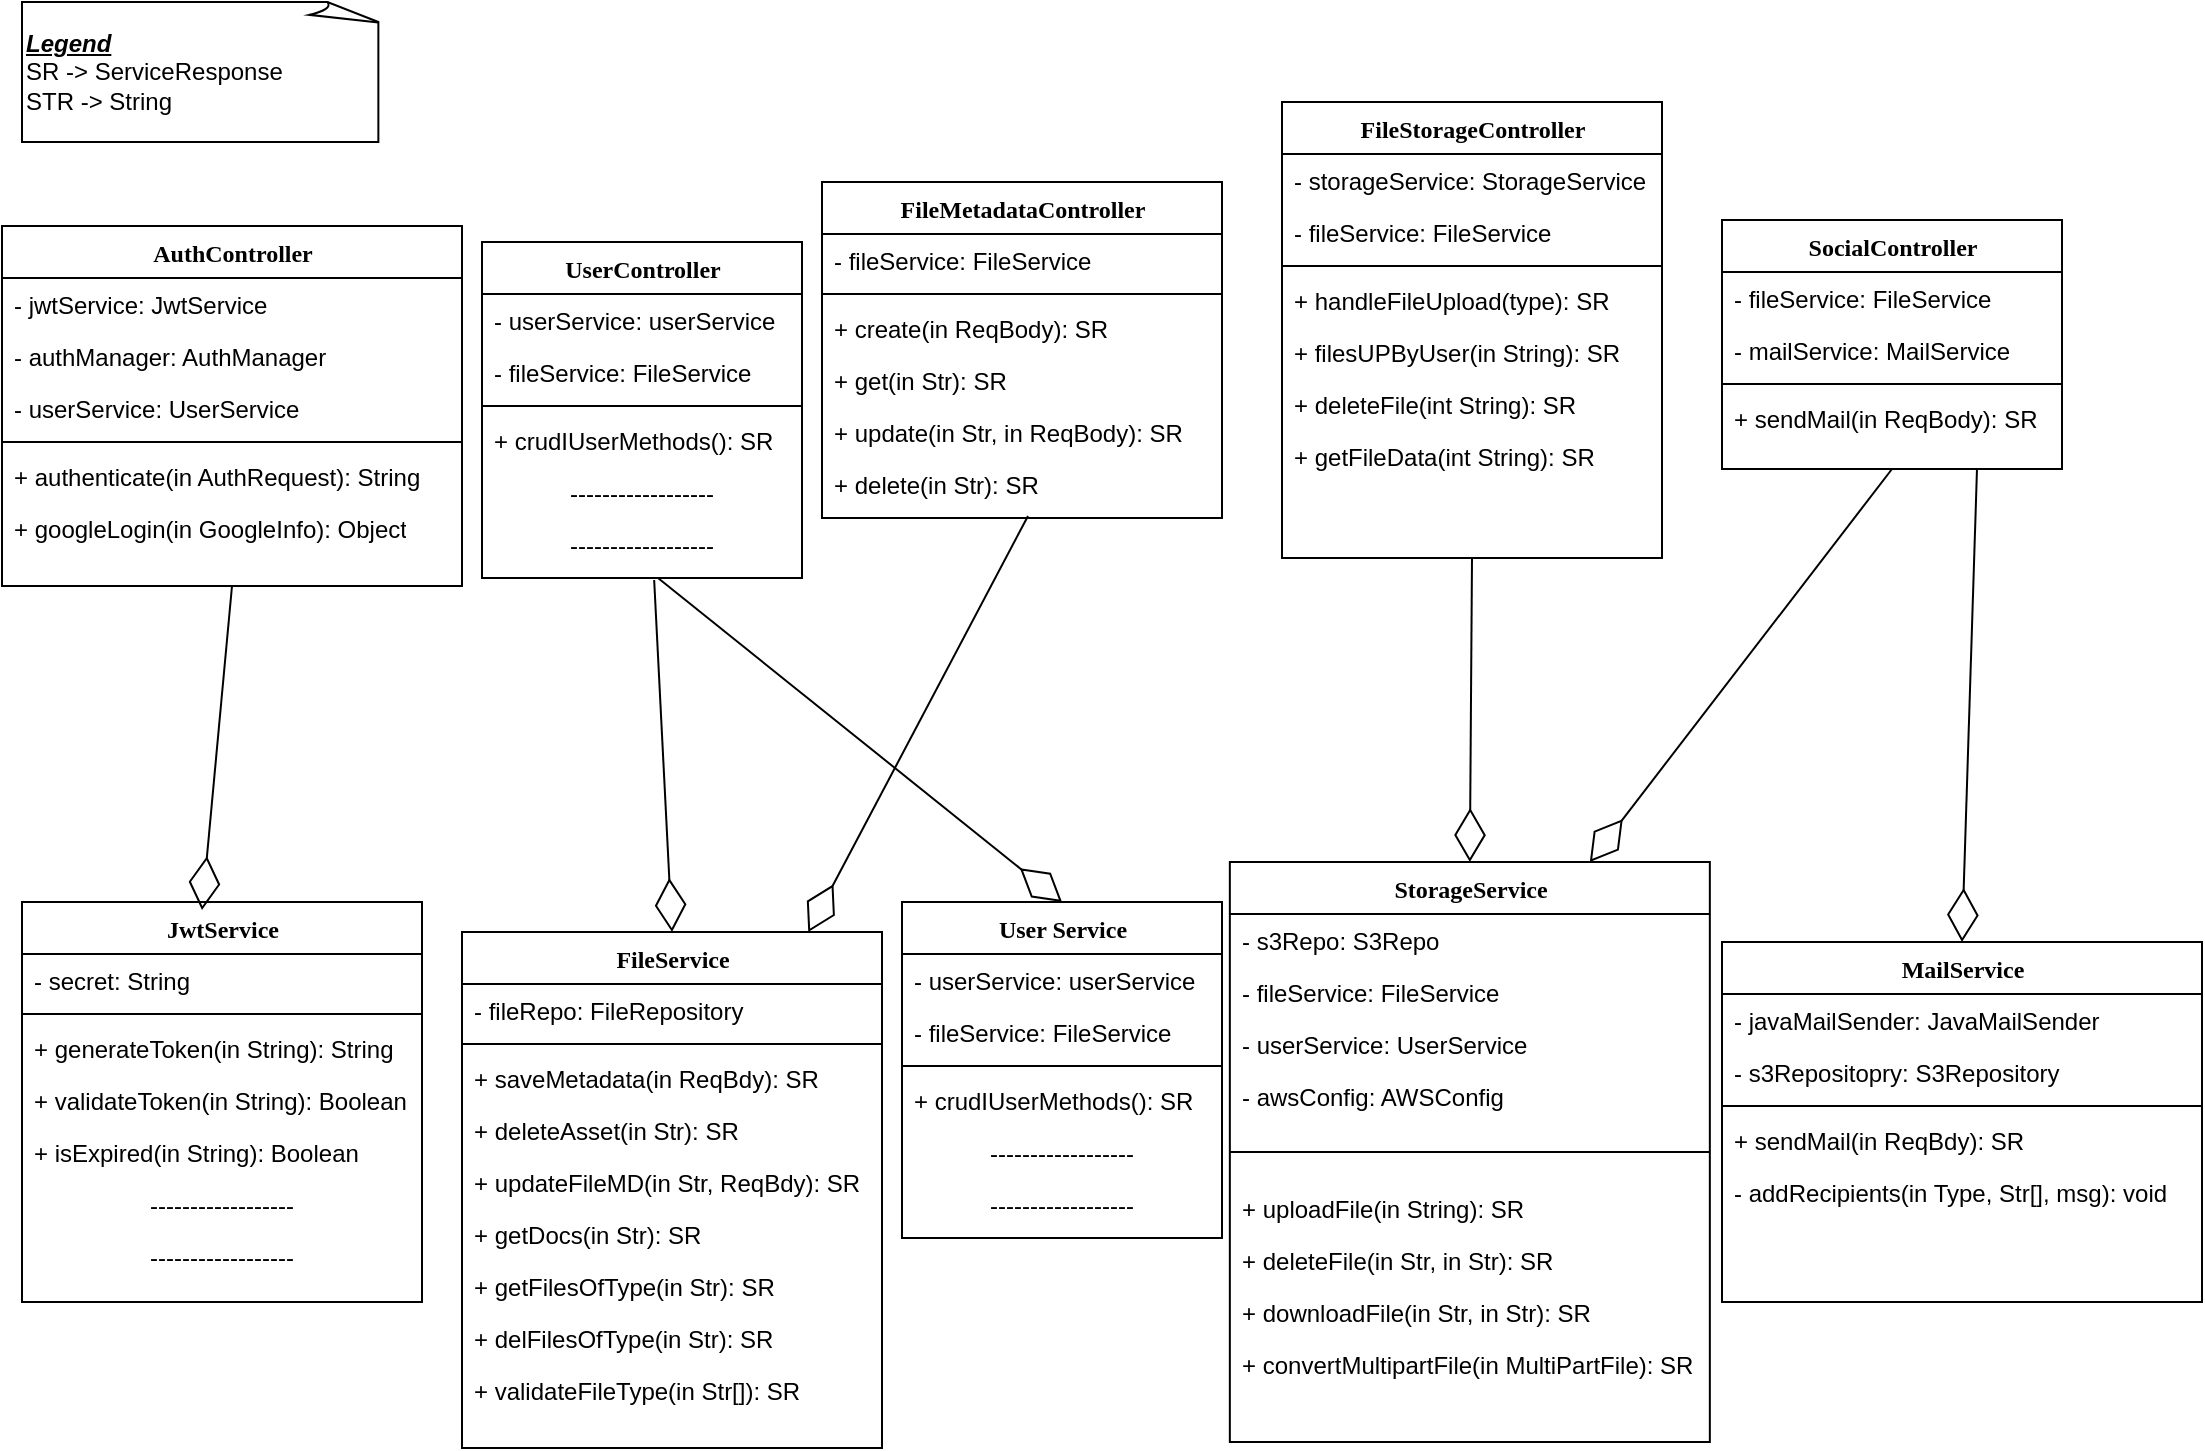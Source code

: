 <mxfile version="24.7.5">
  <diagram name="Page-1" id="9f46799a-70d6-7492-0946-bef42562c5a5">
    <mxGraphModel dx="1123" dy="1067" grid="1" gridSize="10" guides="1" tooltips="1" connect="1" arrows="1" fold="1" page="1" pageScale="1" pageWidth="1100" pageHeight="850" background="none" math="0" shadow="0">
      <root>
        <mxCell id="0" />
        <mxCell id="1" parent="0" />
        <mxCell id="78961159f06e98e8-17" value="AuthController" style="swimlane;html=1;fontStyle=1;align=center;verticalAlign=top;childLayout=stackLayout;horizontal=1;startSize=26;horizontalStack=0;resizeParent=1;resizeLast=0;collapsible=1;marginBottom=0;swimlaneFillColor=#ffffff;rounded=0;shadow=0;comic=0;labelBackgroundColor=none;strokeWidth=1;fillColor=none;fontFamily=Verdana;fontSize=12" parent="1" vertex="1">
          <mxGeometry y="122" width="230" height="180" as="geometry" />
        </mxCell>
        <mxCell id="78961159f06e98e8-21" value="- jwtService: JwtService" style="text;html=1;strokeColor=none;fillColor=none;align=left;verticalAlign=top;spacingLeft=4;spacingRight=4;whiteSpace=wrap;overflow=hidden;rotatable=0;points=[[0,0.5],[1,0.5]];portConstraint=eastwest;" parent="78961159f06e98e8-17" vertex="1">
          <mxGeometry y="26" width="230" height="26" as="geometry" />
        </mxCell>
        <mxCell id="78961159f06e98e8-23" value="- authManager: AuthManager" style="text;html=1;strokeColor=none;fillColor=none;align=left;verticalAlign=top;spacingLeft=4;spacingRight=4;whiteSpace=wrap;overflow=hidden;rotatable=0;points=[[0,0.5],[1,0.5]];portConstraint=eastwest;" parent="78961159f06e98e8-17" vertex="1">
          <mxGeometry y="52" width="230" height="26" as="geometry" />
        </mxCell>
        <mxCell id="78961159f06e98e8-25" value="- userService: UserService" style="text;html=1;strokeColor=none;fillColor=none;align=left;verticalAlign=top;spacingLeft=4;spacingRight=4;whiteSpace=wrap;overflow=hidden;rotatable=0;points=[[0,0.5],[1,0.5]];portConstraint=eastwest;" parent="78961159f06e98e8-17" vertex="1">
          <mxGeometry y="78" width="230" height="26" as="geometry" />
        </mxCell>
        <mxCell id="78961159f06e98e8-19" value="" style="line;html=1;strokeWidth=1;fillColor=none;align=left;verticalAlign=middle;spacingTop=-1;spacingLeft=3;spacingRight=3;rotatable=0;labelPosition=right;points=[];portConstraint=eastwest;" parent="78961159f06e98e8-17" vertex="1">
          <mxGeometry y="104" width="230" height="8" as="geometry" />
        </mxCell>
        <mxCell id="78961159f06e98e8-20" value="+ authenticate(in AuthRequest): String" style="text;html=1;strokeColor=none;fillColor=none;align=left;verticalAlign=top;spacingLeft=4;spacingRight=4;whiteSpace=wrap;overflow=hidden;rotatable=0;points=[[0,0.5],[1,0.5]];portConstraint=eastwest;" parent="78961159f06e98e8-17" vertex="1">
          <mxGeometry y="112" width="230" height="26" as="geometry" />
        </mxCell>
        <mxCell id="78961159f06e98e8-27" value="+ googleLogin(in GoogleInfo)&lt;span style=&quot;color: rgba(0, 0, 0, 0); font-family: monospace; font-size: 0px; text-wrap: nowrap;&quot;&gt;%3CmxGraphModel%3E%3Croot%3E%3CmxCell%20id%3D%220%22%2F%3E%3CmxCell%20id%3D%221%22%20parent%3D%220%22%2F%3E%3CmxCell%20id%3D%222%22%20value%3D%22%2B%20authManager%3A%20AuthManager%22%20style%3D%22text%3Bhtml%3D1%3BstrokeColor%3Dnone%3BfillColor%3Dnone%3Balign%3Dleft%3BverticalAlign%3Dtop%3BspacingLeft%3D4%3BspacingRight%3D4%3BwhiteSpace%3Dwrap%3Boverflow%3Dhidden%3Brotatable%3D0%3Bpoints%3D%5B%5B0%2C0.5%5D%2C%5B1%2C0.5%5D%5D%3BportConstraint%3Deastwest%3B%22%20vertex%3D%221%22%20parent%3D%221%22%3E%3CmxGeometry%20x%3D%2270%22%20y%3D%22132%22%20width%3D%22180%22%20height%3D%2226%22%20as%3D%22geometry%22%2F%3E%3C%2FmxCell%3E%3C%2Froot%3E%3C%2FmxGraphModel%3E&lt;/span&gt;: Object" style="text;html=1;strokeColor=none;fillColor=none;align=left;verticalAlign=top;spacingLeft=4;spacingRight=4;whiteSpace=wrap;overflow=hidden;rotatable=0;points=[[0,0.5],[1,0.5]];portConstraint=eastwest;" parent="78961159f06e98e8-17" vertex="1">
          <mxGeometry y="138" width="230" height="26" as="geometry" />
        </mxCell>
        <mxCell id="78961159f06e98e8-30" value="FileStorageController" style="swimlane;html=1;fontStyle=1;align=center;verticalAlign=top;childLayout=stackLayout;horizontal=1;startSize=26;horizontalStack=0;resizeParent=1;resizeLast=0;collapsible=1;marginBottom=0;swimlaneFillColor=#ffffff;rounded=0;shadow=0;comic=0;labelBackgroundColor=none;strokeWidth=1;fillColor=none;fontFamily=Verdana;fontSize=12" parent="1" vertex="1">
          <mxGeometry x="640" y="60" width="190" height="228" as="geometry" />
        </mxCell>
        <mxCell id="78961159f06e98e8-31" value="- storageService: StorageService" style="text;html=1;strokeColor=none;fillColor=none;align=left;verticalAlign=top;spacingLeft=4;spacingRight=4;whiteSpace=wrap;overflow=hidden;rotatable=0;points=[[0,0.5],[1,0.5]];portConstraint=eastwest;" parent="78961159f06e98e8-30" vertex="1">
          <mxGeometry y="26" width="190" height="26" as="geometry" />
        </mxCell>
        <mxCell id="78961159f06e98e8-32" value="- fileService: FileService" style="text;html=1;strokeColor=none;fillColor=none;align=left;verticalAlign=top;spacingLeft=4;spacingRight=4;whiteSpace=wrap;overflow=hidden;rotatable=0;points=[[0,0.5],[1,0.5]];portConstraint=eastwest;" parent="78961159f06e98e8-30" vertex="1">
          <mxGeometry y="52" width="190" height="26" as="geometry" />
        </mxCell>
        <mxCell id="78961159f06e98e8-38" value="" style="line;html=1;strokeWidth=1;fillColor=none;align=left;verticalAlign=middle;spacingTop=-1;spacingLeft=3;spacingRight=3;rotatable=0;labelPosition=right;points=[];portConstraint=eastwest;" parent="78961159f06e98e8-30" vertex="1">
          <mxGeometry y="78" width="190" height="8" as="geometry" />
        </mxCell>
        <mxCell id="78961159f06e98e8-39" value="+ handleFileUpload(type): SR" style="text;html=1;strokeColor=none;fillColor=none;align=left;verticalAlign=top;spacingLeft=4;spacingRight=4;whiteSpace=wrap;overflow=hidden;rotatable=0;points=[[0,0.5],[1,0.5]];portConstraint=eastwest;" parent="78961159f06e98e8-30" vertex="1">
          <mxGeometry y="86" width="190" height="26" as="geometry" />
        </mxCell>
        <mxCell id="78961159f06e98e8-40" value="+ filesUPByUser(in String): SR" style="text;html=1;strokeColor=none;fillColor=none;align=left;verticalAlign=top;spacingLeft=4;spacingRight=4;whiteSpace=wrap;overflow=hidden;rotatable=0;points=[[0,0.5],[1,0.5]];portConstraint=eastwest;" parent="78961159f06e98e8-30" vertex="1">
          <mxGeometry y="112" width="190" height="26" as="geometry" />
        </mxCell>
        <mxCell id="78961159f06e98e8-42" value="+ deleteFile(int String): SR" style="text;html=1;strokeColor=none;fillColor=none;align=left;verticalAlign=top;spacingLeft=4;spacingRight=4;whiteSpace=wrap;overflow=hidden;rotatable=0;points=[[0,0.5],[1,0.5]];portConstraint=eastwest;" parent="78961159f06e98e8-30" vertex="1">
          <mxGeometry y="138" width="190" height="26" as="geometry" />
        </mxCell>
        <mxCell id="x1Zv5ds2lbpsAbPcXZ-F-26" value="+ getFileData(int String): SR" style="text;html=1;strokeColor=none;fillColor=none;align=left;verticalAlign=top;spacingLeft=4;spacingRight=4;whiteSpace=wrap;overflow=hidden;rotatable=0;points=[[0,0.5],[1,0.5]];portConstraint=eastwest;" parent="78961159f06e98e8-30" vertex="1">
          <mxGeometry y="164" width="190" height="26" as="geometry" />
        </mxCell>
        <mxCell id="78961159f06e98e8-43" value="FileMetadataController" style="swimlane;html=1;fontStyle=1;align=center;verticalAlign=top;childLayout=stackLayout;horizontal=1;startSize=26;horizontalStack=0;resizeParent=1;resizeLast=0;collapsible=1;marginBottom=0;swimlaneFillColor=#ffffff;rounded=0;shadow=0;comic=0;labelBackgroundColor=none;strokeWidth=1;fillColor=none;fontFamily=Verdana;fontSize=12" parent="1" vertex="1">
          <mxGeometry x="410" y="100" width="200" height="168" as="geometry" />
        </mxCell>
        <mxCell id="78961159f06e98e8-44" value="- fileService: FileService" style="text;html=1;strokeColor=none;fillColor=none;align=left;verticalAlign=top;spacingLeft=4;spacingRight=4;whiteSpace=wrap;overflow=hidden;rotatable=0;points=[[0,0.5],[1,0.5]];portConstraint=eastwest;" parent="78961159f06e98e8-43" vertex="1">
          <mxGeometry y="26" width="200" height="26" as="geometry" />
        </mxCell>
        <mxCell id="78961159f06e98e8-51" value="" style="line;html=1;strokeWidth=1;fillColor=none;align=left;verticalAlign=middle;spacingTop=-1;spacingLeft=3;spacingRight=3;rotatable=0;labelPosition=right;points=[];portConstraint=eastwest;" parent="78961159f06e98e8-43" vertex="1">
          <mxGeometry y="52" width="200" height="8" as="geometry" />
        </mxCell>
        <mxCell id="78961159f06e98e8-52" value="+ create(in ReqBody): SR" style="text;html=1;strokeColor=none;fillColor=none;align=left;verticalAlign=top;spacingLeft=4;spacingRight=4;whiteSpace=wrap;overflow=hidden;rotatable=0;points=[[0,0.5],[1,0.5]];portConstraint=eastwest;" parent="78961159f06e98e8-43" vertex="1">
          <mxGeometry y="60" width="200" height="26" as="geometry" />
        </mxCell>
        <mxCell id="x1Zv5ds2lbpsAbPcXZ-F-28" value="+ get(in Str): SR" style="text;html=1;strokeColor=none;fillColor=none;align=left;verticalAlign=top;spacingLeft=4;spacingRight=4;whiteSpace=wrap;overflow=hidden;rotatable=0;points=[[0,0.5],[1,0.5]];portConstraint=eastwest;" parent="78961159f06e98e8-43" vertex="1">
          <mxGeometry y="86" width="200" height="26" as="geometry" />
        </mxCell>
        <mxCell id="x1Zv5ds2lbpsAbPcXZ-F-29" value="+ update(in Str, in ReqBody): SR" style="text;html=1;strokeColor=none;fillColor=none;align=left;verticalAlign=top;spacingLeft=4;spacingRight=4;whiteSpace=wrap;overflow=hidden;rotatable=0;points=[[0,0.5],[1,0.5]];portConstraint=eastwest;" parent="78961159f06e98e8-43" vertex="1">
          <mxGeometry y="112" width="200" height="26" as="geometry" />
        </mxCell>
        <mxCell id="x1Zv5ds2lbpsAbPcXZ-F-30" value="+ delete(in Str): SR" style="text;html=1;strokeColor=none;fillColor=none;align=left;verticalAlign=top;spacingLeft=4;spacingRight=4;whiteSpace=wrap;overflow=hidden;rotatable=0;points=[[0,0.5],[1,0.5]];portConstraint=eastwest;" parent="78961159f06e98e8-43" vertex="1">
          <mxGeometry y="138" width="200" height="26" as="geometry" />
        </mxCell>
        <mxCell id="78961159f06e98e8-56" value="JwtService" style="swimlane;html=1;fontStyle=1;align=center;verticalAlign=top;childLayout=stackLayout;horizontal=1;startSize=26;horizontalStack=0;resizeParent=1;resizeLast=0;collapsible=1;marginBottom=0;swimlaneFillColor=#ffffff;rounded=0;shadow=0;comic=0;labelBackgroundColor=none;strokeWidth=1;fillColor=none;fontFamily=Verdana;fontSize=12" parent="1" vertex="1">
          <mxGeometry x="10" y="460" width="200" height="200" as="geometry" />
        </mxCell>
        <mxCell id="78961159f06e98e8-58" value="- secret: String" style="text;html=1;strokeColor=none;fillColor=none;align=left;verticalAlign=top;spacingLeft=4;spacingRight=4;whiteSpace=wrap;overflow=hidden;rotatable=0;points=[[0,0.5],[1,0.5]];portConstraint=eastwest;" parent="78961159f06e98e8-56" vertex="1">
          <mxGeometry y="26" width="200" height="26" as="geometry" />
        </mxCell>
        <mxCell id="78961159f06e98e8-64" value="" style="line;html=1;strokeWidth=1;fillColor=none;align=left;verticalAlign=middle;spacingTop=-1;spacingLeft=3;spacingRight=3;rotatable=0;labelPosition=right;points=[];portConstraint=eastwest;" parent="78961159f06e98e8-56" vertex="1">
          <mxGeometry y="52" width="200" height="8" as="geometry" />
        </mxCell>
        <mxCell id="78961159f06e98e8-65" value="+ generateToken(in String): String" style="text;html=1;strokeColor=none;fillColor=none;align=left;verticalAlign=top;spacingLeft=4;spacingRight=4;whiteSpace=wrap;overflow=hidden;rotatable=0;points=[[0,0.5],[1,0.5]];portConstraint=eastwest;" parent="78961159f06e98e8-56" vertex="1">
          <mxGeometry y="60" width="200" height="26" as="geometry" />
        </mxCell>
        <mxCell id="78961159f06e98e8-66" value="+ validateToken(in String): Boolean" style="text;html=1;strokeColor=none;fillColor=none;align=left;verticalAlign=top;spacingLeft=4;spacingRight=4;whiteSpace=wrap;overflow=hidden;rotatable=0;points=[[0,0.5],[1,0.5]];portConstraint=eastwest;" parent="78961159f06e98e8-56" vertex="1">
          <mxGeometry y="86" width="200" height="26" as="geometry" />
        </mxCell>
        <mxCell id="78961159f06e98e8-68" value="+ isExpired(in String): Boolean" style="text;html=1;strokeColor=none;fillColor=none;align=left;verticalAlign=top;spacingLeft=4;spacingRight=4;whiteSpace=wrap;overflow=hidden;rotatable=0;points=[[0,0.5],[1,0.5]];portConstraint=eastwest;" parent="78961159f06e98e8-56" vertex="1">
          <mxGeometry y="112" width="200" height="26" as="geometry" />
        </mxCell>
        <mxCell id="x1Zv5ds2lbpsAbPcXZ-F-21" value="------------------" style="text;html=1;strokeColor=none;fillColor=none;align=center;verticalAlign=top;spacingLeft=4;spacingRight=4;whiteSpace=wrap;overflow=hidden;rotatable=0;points=[[0,0.5],[1,0.5]];portConstraint=eastwest;" parent="78961159f06e98e8-56" vertex="1">
          <mxGeometry y="138" width="200" height="26" as="geometry" />
        </mxCell>
        <mxCell id="x1Zv5ds2lbpsAbPcXZ-F-22" value="------------------" style="text;html=1;strokeColor=none;fillColor=none;align=center;verticalAlign=top;spacingLeft=4;spacingRight=4;whiteSpace=wrap;overflow=hidden;rotatable=0;points=[[0,0.5],[1,0.5]];portConstraint=eastwest;" parent="78961159f06e98e8-56" vertex="1">
          <mxGeometry y="164" width="200" height="26" as="geometry" />
        </mxCell>
        <mxCell id="78961159f06e98e8-69" value="FileService" style="swimlane;html=1;fontStyle=1;align=center;verticalAlign=top;childLayout=stackLayout;horizontal=1;startSize=26;horizontalStack=0;resizeParent=1;resizeLast=0;collapsible=1;marginBottom=0;swimlaneFillColor=#ffffff;rounded=0;shadow=0;comic=0;labelBackgroundColor=none;strokeWidth=1;fillColor=none;fontFamily=Verdana;fontSize=12" parent="1" vertex="1">
          <mxGeometry x="230" y="475" width="210" height="258" as="geometry" />
        </mxCell>
        <mxCell id="78961159f06e98e8-70" value="- fileRepo: FileRepository" style="text;html=1;strokeColor=none;fillColor=none;align=left;verticalAlign=top;spacingLeft=4;spacingRight=4;whiteSpace=wrap;overflow=hidden;rotatable=0;points=[[0,0.5],[1,0.5]];portConstraint=eastwest;" parent="78961159f06e98e8-69" vertex="1">
          <mxGeometry y="26" width="210" height="26" as="geometry" />
        </mxCell>
        <mxCell id="78961159f06e98e8-77" value="" style="line;html=1;strokeWidth=1;fillColor=none;align=left;verticalAlign=middle;spacingTop=-1;spacingLeft=3;spacingRight=3;rotatable=0;labelPosition=right;points=[];portConstraint=eastwest;" parent="78961159f06e98e8-69" vertex="1">
          <mxGeometry y="52" width="210" height="8" as="geometry" />
        </mxCell>
        <mxCell id="78961159f06e98e8-78" value="+ saveMetadata(in ReqBdy): SR" style="text;html=1;strokeColor=none;fillColor=none;align=left;verticalAlign=top;spacingLeft=4;spacingRight=4;whiteSpace=wrap;overflow=hidden;rotatable=0;points=[[0,0.5],[1,0.5]];portConstraint=eastwest;" parent="78961159f06e98e8-69" vertex="1">
          <mxGeometry y="60" width="210" height="26" as="geometry" />
        </mxCell>
        <mxCell id="78961159f06e98e8-79" value="+ deleteAsset(in Str): SR" style="text;html=1;strokeColor=none;fillColor=none;align=left;verticalAlign=top;spacingLeft=4;spacingRight=4;whiteSpace=wrap;overflow=hidden;rotatable=0;points=[[0,0.5],[1,0.5]];portConstraint=eastwest;" parent="78961159f06e98e8-69" vertex="1">
          <mxGeometry y="86" width="210" height="26" as="geometry" />
        </mxCell>
        <mxCell id="78961159f06e98e8-80" value="+ updateFileMD(in Str, ReqBdy): SR" style="text;html=1;strokeColor=none;fillColor=none;align=left;verticalAlign=top;spacingLeft=4;spacingRight=4;whiteSpace=wrap;overflow=hidden;rotatable=0;points=[[0,0.5],[1,0.5]];portConstraint=eastwest;" parent="78961159f06e98e8-69" vertex="1">
          <mxGeometry y="112" width="210" height="26" as="geometry" />
        </mxCell>
        <mxCell id="78961159f06e98e8-81" value="+ getDocs(in Str): SR" style="text;html=1;strokeColor=none;fillColor=none;align=left;verticalAlign=top;spacingLeft=4;spacingRight=4;whiteSpace=wrap;overflow=hidden;rotatable=0;points=[[0,0.5],[1,0.5]];portConstraint=eastwest;" parent="78961159f06e98e8-69" vertex="1">
          <mxGeometry y="138" width="210" height="26" as="geometry" />
        </mxCell>
        <mxCell id="x1Zv5ds2lbpsAbPcXZ-F-34" value="+ getFilesOfType(in Str): SR" style="text;html=1;strokeColor=none;fillColor=none;align=left;verticalAlign=top;spacingLeft=4;spacingRight=4;whiteSpace=wrap;overflow=hidden;rotatable=0;points=[[0,0.5],[1,0.5]];portConstraint=eastwest;" parent="78961159f06e98e8-69" vertex="1">
          <mxGeometry y="164" width="210" height="26" as="geometry" />
        </mxCell>
        <mxCell id="x1Zv5ds2lbpsAbPcXZ-F-35" value="+ delFilesOfType(in Str): SR" style="text;html=1;strokeColor=none;fillColor=none;align=left;verticalAlign=top;spacingLeft=4;spacingRight=4;whiteSpace=wrap;overflow=hidden;rotatable=0;points=[[0,0.5],[1,0.5]];portConstraint=eastwest;" parent="78961159f06e98e8-69" vertex="1">
          <mxGeometry y="190" width="210" height="26" as="geometry" />
        </mxCell>
        <mxCell id="x1Zv5ds2lbpsAbPcXZ-F-36" value="+ validateFileType(in Str[]): SR" style="text;html=1;strokeColor=none;fillColor=none;align=left;verticalAlign=top;spacingLeft=4;spacingRight=4;whiteSpace=wrap;overflow=hidden;rotatable=0;points=[[0,0.5],[1,0.5]];portConstraint=eastwest;" parent="78961159f06e98e8-69" vertex="1">
          <mxGeometry y="216" width="210" height="26" as="geometry" />
        </mxCell>
        <mxCell id="x1Zv5ds2lbpsAbPcXZ-F-2" value="SocialController" style="swimlane;html=1;fontStyle=1;align=center;verticalAlign=top;childLayout=stackLayout;horizontal=1;startSize=26;horizontalStack=0;resizeParent=1;resizeLast=0;collapsible=1;marginBottom=0;swimlaneFillColor=#ffffff;rounded=0;shadow=0;comic=0;labelBackgroundColor=none;strokeWidth=1;fillColor=none;fontFamily=Verdana;fontSize=12" parent="1" vertex="1">
          <mxGeometry x="860" y="119" width="170" height="124.5" as="geometry" />
        </mxCell>
        <mxCell id="x1Zv5ds2lbpsAbPcXZ-F-3" value="- fileService: FileService" style="text;html=1;strokeColor=none;fillColor=none;align=left;verticalAlign=top;spacingLeft=4;spacingRight=4;whiteSpace=wrap;overflow=hidden;rotatable=0;points=[[0,0.5],[1,0.5]];portConstraint=eastwest;" parent="x1Zv5ds2lbpsAbPcXZ-F-2" vertex="1">
          <mxGeometry y="26" width="170" height="26" as="geometry" />
        </mxCell>
        <mxCell id="x1Zv5ds2lbpsAbPcXZ-F-4" value="- mailService: MailService" style="text;html=1;strokeColor=none;fillColor=none;align=left;verticalAlign=top;spacingLeft=4;spacingRight=4;whiteSpace=wrap;overflow=hidden;rotatable=0;points=[[0,0.5],[1,0.5]];portConstraint=eastwest;" parent="x1Zv5ds2lbpsAbPcXZ-F-2" vertex="1">
          <mxGeometry y="52" width="170" height="26" as="geometry" />
        </mxCell>
        <mxCell id="x1Zv5ds2lbpsAbPcXZ-F-7" value="" style="line;html=1;strokeWidth=1;fillColor=none;align=left;verticalAlign=middle;spacingTop=-1;spacingLeft=3;spacingRight=3;rotatable=0;labelPosition=right;points=[];portConstraint=eastwest;" parent="x1Zv5ds2lbpsAbPcXZ-F-2" vertex="1">
          <mxGeometry y="78" width="170" height="8" as="geometry" />
        </mxCell>
        <mxCell id="x1Zv5ds2lbpsAbPcXZ-F-8" value="+ sendMail(in ReqBody): SR" style="text;html=1;strokeColor=none;fillColor=none;align=left;verticalAlign=top;spacingLeft=4;spacingRight=4;whiteSpace=wrap;overflow=hidden;rotatable=0;points=[[0,0.5],[1,0.5]];portConstraint=eastwest;" parent="x1Zv5ds2lbpsAbPcXZ-F-2" vertex="1">
          <mxGeometry y="86" width="170" height="26" as="geometry" />
        </mxCell>
        <mxCell id="x1Zv5ds2lbpsAbPcXZ-F-12" value="UserController" style="swimlane;html=1;fontStyle=1;align=center;verticalAlign=top;childLayout=stackLayout;horizontal=1;startSize=26;horizontalStack=0;resizeParent=1;resizeLast=0;collapsible=1;marginBottom=0;swimlaneFillColor=#ffffff;rounded=0;shadow=0;comic=0;labelBackgroundColor=none;strokeWidth=1;fillColor=none;fontFamily=Verdana;fontSize=12" parent="1" vertex="1">
          <mxGeometry x="240" y="130" width="160" height="168" as="geometry" />
        </mxCell>
        <mxCell id="x1Zv5ds2lbpsAbPcXZ-F-14" value="- userService: userService" style="text;html=1;strokeColor=none;fillColor=none;align=left;verticalAlign=top;spacingLeft=4;spacingRight=4;whiteSpace=wrap;overflow=hidden;rotatable=0;points=[[0,0.5],[1,0.5]];portConstraint=eastwest;" parent="x1Zv5ds2lbpsAbPcXZ-F-12" vertex="1">
          <mxGeometry y="26" width="160" height="26" as="geometry" />
        </mxCell>
        <mxCell id="x1Zv5ds2lbpsAbPcXZ-F-15" value="- fileService: FileService" style="text;html=1;strokeColor=none;fillColor=none;align=left;verticalAlign=top;spacingLeft=4;spacingRight=4;whiteSpace=wrap;overflow=hidden;rotatable=0;points=[[0,0.5],[1,0.5]];portConstraint=eastwest;" parent="x1Zv5ds2lbpsAbPcXZ-F-12" vertex="1">
          <mxGeometry y="52" width="160" height="26" as="geometry" />
        </mxCell>
        <mxCell id="x1Zv5ds2lbpsAbPcXZ-F-17" value="" style="line;html=1;strokeWidth=1;fillColor=none;align=left;verticalAlign=middle;spacingTop=-1;spacingLeft=3;spacingRight=3;rotatable=0;labelPosition=right;points=[];portConstraint=eastwest;" parent="x1Zv5ds2lbpsAbPcXZ-F-12" vertex="1">
          <mxGeometry y="78" width="160" height="8" as="geometry" />
        </mxCell>
        <mxCell id="x1Zv5ds2lbpsAbPcXZ-F-18" value="+ crudIUserMethods(): SR" style="text;html=1;strokeColor=none;fillColor=none;align=left;verticalAlign=top;spacingLeft=4;spacingRight=4;whiteSpace=wrap;overflow=hidden;rotatable=0;points=[[0,0.5],[1,0.5]];portConstraint=eastwest;" parent="x1Zv5ds2lbpsAbPcXZ-F-12" vertex="1">
          <mxGeometry y="86" width="160" height="26" as="geometry" />
        </mxCell>
        <mxCell id="xHFfDmgWzVf88Hj5FXe9-8" value="------------------" style="text;html=1;strokeColor=none;fillColor=none;align=center;verticalAlign=top;spacingLeft=4;spacingRight=4;whiteSpace=wrap;overflow=hidden;rotatable=0;points=[[0,0.5],[1,0.5]];portConstraint=eastwest;" vertex="1" parent="x1Zv5ds2lbpsAbPcXZ-F-12">
          <mxGeometry y="112" width="160" height="26" as="geometry" />
        </mxCell>
        <mxCell id="xHFfDmgWzVf88Hj5FXe9-9" value="------------------" style="text;html=1;strokeColor=none;fillColor=none;align=center;verticalAlign=top;spacingLeft=4;spacingRight=4;whiteSpace=wrap;overflow=hidden;rotatable=0;points=[[0,0.5],[1,0.5]];portConstraint=eastwest;" vertex="1" parent="x1Zv5ds2lbpsAbPcXZ-F-12">
          <mxGeometry y="138" width="160" height="26" as="geometry" />
        </mxCell>
        <mxCell id="x1Zv5ds2lbpsAbPcXZ-F-25" value="&lt;b&gt;&lt;u&gt;&lt;i&gt;Legend&lt;/i&gt;&lt;/u&gt;&lt;/b&gt;&lt;br&gt;SR -&amp;gt; ServiceResponse&lt;div&gt;STR -&amp;gt; String&lt;/div&gt;" style="whiteSpace=wrap;html=1;shape=mxgraph.basic.document;align=left;textDirection=ltr;" parent="1" vertex="1">
          <mxGeometry x="10" y="10" width="180" height="70" as="geometry" />
        </mxCell>
        <mxCell id="EshWhFJQHUxleJ7JyAJp-1" value="StorageService" style="swimlane;html=1;fontStyle=1;align=center;verticalAlign=top;childLayout=stackLayout;horizontal=1;startSize=26;horizontalStack=0;resizeParent=1;resizeLast=0;collapsible=1;marginBottom=0;swimlaneFillColor=#ffffff;rounded=0;shadow=0;comic=0;labelBackgroundColor=none;strokeWidth=1;fillColor=none;fontFamily=Verdana;fontSize=12" parent="1" vertex="1">
          <mxGeometry x="613.92" y="440" width="240" height="290" as="geometry" />
        </mxCell>
        <mxCell id="EshWhFJQHUxleJ7JyAJp-2" value="- s3Repo: S3Repo" style="text;html=1;strokeColor=none;fillColor=none;align=left;verticalAlign=top;spacingLeft=4;spacingRight=4;whiteSpace=wrap;overflow=hidden;rotatable=0;points=[[0,0.5],[1,0.5]];portConstraint=eastwest;" parent="EshWhFJQHUxleJ7JyAJp-1" vertex="1">
          <mxGeometry y="26" width="240" height="26" as="geometry" />
        </mxCell>
        <mxCell id="EshWhFJQHUxleJ7JyAJp-11" value="- fileService: FileService" style="text;html=1;strokeColor=none;fillColor=none;align=left;verticalAlign=top;spacingLeft=4;spacingRight=4;whiteSpace=wrap;overflow=hidden;rotatable=0;points=[[0,0.5],[1,0.5]];portConstraint=eastwest;" parent="EshWhFJQHUxleJ7JyAJp-1" vertex="1">
          <mxGeometry y="52" width="240" height="26" as="geometry" />
        </mxCell>
        <mxCell id="EshWhFJQHUxleJ7JyAJp-12" value="- userService: UserService" style="text;html=1;strokeColor=none;fillColor=none;align=left;verticalAlign=top;spacingLeft=4;spacingRight=4;whiteSpace=wrap;overflow=hidden;rotatable=0;points=[[0,0.5],[1,0.5]];portConstraint=eastwest;" parent="EshWhFJQHUxleJ7JyAJp-1" vertex="1">
          <mxGeometry y="78" width="240" height="26" as="geometry" />
        </mxCell>
        <mxCell id="EshWhFJQHUxleJ7JyAJp-13" value="- awsConfig: AWSConfig" style="text;html=1;strokeColor=none;fillColor=none;align=left;verticalAlign=top;spacingLeft=4;spacingRight=4;whiteSpace=wrap;overflow=hidden;rotatable=0;points=[[0,0.5],[1,0.5]];portConstraint=eastwest;" parent="EshWhFJQHUxleJ7JyAJp-1" vertex="1">
          <mxGeometry y="104" width="240" height="26" as="geometry" />
        </mxCell>
        <mxCell id="EshWhFJQHUxleJ7JyAJp-3" value="" style="line;html=1;strokeWidth=1;fillColor=none;align=left;verticalAlign=middle;spacingTop=-1;spacingLeft=3;spacingRight=3;rotatable=0;labelPosition=right;points=[];portConstraint=eastwest;" parent="EshWhFJQHUxleJ7JyAJp-1" vertex="1">
          <mxGeometry y="130" width="240" height="30" as="geometry" />
        </mxCell>
        <mxCell id="EshWhFJQHUxleJ7JyAJp-4" value="+ uploadFile(in String): SR" style="text;html=1;strokeColor=none;fillColor=none;align=left;verticalAlign=top;spacingLeft=4;spacingRight=4;whiteSpace=wrap;overflow=hidden;rotatable=0;points=[[0,0.5],[1,0.5]];portConstraint=eastwest;" parent="EshWhFJQHUxleJ7JyAJp-1" vertex="1">
          <mxGeometry y="160" width="240" height="26" as="geometry" />
        </mxCell>
        <mxCell id="EshWhFJQHUxleJ7JyAJp-5" value="+ deleteFile(in Str, in Str): SR" style="text;html=1;strokeColor=none;fillColor=none;align=left;verticalAlign=top;spacingLeft=4;spacingRight=4;whiteSpace=wrap;overflow=hidden;rotatable=0;points=[[0,0.5],[1,0.5]];portConstraint=eastwest;" parent="EshWhFJQHUxleJ7JyAJp-1" vertex="1">
          <mxGeometry y="186" width="240" height="26" as="geometry" />
        </mxCell>
        <mxCell id="EshWhFJQHUxleJ7JyAJp-6" value="+ downloadFile(in Str, in Str): SR" style="text;html=1;strokeColor=none;fillColor=none;align=left;verticalAlign=top;spacingLeft=4;spacingRight=4;whiteSpace=wrap;overflow=hidden;rotatable=0;points=[[0,0.5],[1,0.5]];portConstraint=eastwest;" parent="EshWhFJQHUxleJ7JyAJp-1" vertex="1">
          <mxGeometry y="212" width="240" height="26" as="geometry" />
        </mxCell>
        <mxCell id="EshWhFJQHUxleJ7JyAJp-7" value="+ convertMultipartFile(in MultiPartFile): SR" style="text;html=1;strokeColor=none;fillColor=none;align=left;verticalAlign=top;spacingLeft=4;spacingRight=4;whiteSpace=wrap;overflow=hidden;rotatable=0;points=[[0,0.5],[1,0.5]];portConstraint=eastwest;" parent="EshWhFJQHUxleJ7JyAJp-1" vertex="1">
          <mxGeometry y="238" width="240" height="26" as="geometry" />
        </mxCell>
        <mxCell id="xHFfDmgWzVf88Hj5FXe9-1" value="" style="endArrow=diamondThin;endFill=0;endSize=24;html=1;rounded=0;exitX=0.5;exitY=1;exitDx=0;exitDy=0;entryX=0.45;entryY=0.02;entryDx=0;entryDy=0;entryPerimeter=0;" edge="1" parent="1" source="78961159f06e98e8-17" target="78961159f06e98e8-56">
          <mxGeometry width="160" relative="1" as="geometry">
            <mxPoint x="95" y="310" as="sourcePoint" />
            <mxPoint x="90" y="468" as="targetPoint" />
          </mxGeometry>
        </mxCell>
        <mxCell id="78961159f06e98e8-82" value="MailService" style="swimlane;html=1;fontStyle=1;align=center;verticalAlign=top;childLayout=stackLayout;horizontal=1;startSize=26;horizontalStack=0;resizeParent=1;resizeLast=0;collapsible=1;marginBottom=0;swimlaneFillColor=#ffffff;rounded=0;shadow=0;comic=0;labelBackgroundColor=none;strokeWidth=1;fillColor=none;fontFamily=Verdana;fontSize=12" parent="1" vertex="1">
          <mxGeometry x="860" y="480" width="240" height="180" as="geometry" />
        </mxCell>
        <mxCell id="78961159f06e98e8-83" value="- javaMailSender: JavaMailSender" style="text;html=1;strokeColor=none;fillColor=none;align=left;verticalAlign=top;spacingLeft=4;spacingRight=4;whiteSpace=wrap;overflow=hidden;rotatable=0;points=[[0,0.5],[1,0.5]];portConstraint=eastwest;" parent="78961159f06e98e8-82" vertex="1">
          <mxGeometry y="26" width="240" height="26" as="geometry" />
        </mxCell>
        <mxCell id="78961159f06e98e8-84" value="- s3Repositopry: S3Repository" style="text;html=1;strokeColor=none;fillColor=none;align=left;verticalAlign=top;spacingLeft=4;spacingRight=4;whiteSpace=wrap;overflow=hidden;rotatable=0;points=[[0,0.5],[1,0.5]];portConstraint=eastwest;" parent="78961159f06e98e8-82" vertex="1">
          <mxGeometry y="52" width="240" height="26" as="geometry" />
        </mxCell>
        <mxCell id="78961159f06e98e8-90" value="" style="line;html=1;strokeWidth=1;fillColor=none;align=left;verticalAlign=middle;spacingTop=-1;spacingLeft=3;spacingRight=3;rotatable=0;labelPosition=right;points=[];portConstraint=eastwest;" parent="78961159f06e98e8-82" vertex="1">
          <mxGeometry y="78" width="240" height="8" as="geometry" />
        </mxCell>
        <mxCell id="78961159f06e98e8-91" value="+ sendMail(in ReqBdy): SR" style="text;html=1;strokeColor=none;fillColor=none;align=left;verticalAlign=top;spacingLeft=4;spacingRight=4;whiteSpace=wrap;overflow=hidden;rotatable=0;points=[[0,0.5],[1,0.5]];portConstraint=eastwest;" parent="78961159f06e98e8-82" vertex="1">
          <mxGeometry y="86" width="240" height="26" as="geometry" />
        </mxCell>
        <mxCell id="78961159f06e98e8-94" value="- addRecipients(in Type, Str[], msg): void" style="text;html=1;strokeColor=none;fillColor=none;align=left;verticalAlign=top;spacingLeft=4;spacingRight=4;whiteSpace=wrap;overflow=hidden;rotatable=0;points=[[0,0.5],[1,0.5]];portConstraint=eastwest;" parent="78961159f06e98e8-82" vertex="1">
          <mxGeometry y="112" width="240" height="26" as="geometry" />
        </mxCell>
        <mxCell id="xHFfDmgWzVf88Hj5FXe9-2" value="" style="endArrow=diamondThin;endFill=0;endSize=24;html=1;rounded=0;exitX=0.515;exitY=1.115;exitDx=0;exitDy=0;exitPerimeter=0;" edge="1" parent="1" source="x1Zv5ds2lbpsAbPcXZ-F-30" target="78961159f06e98e8-69">
          <mxGeometry width="160" relative="1" as="geometry">
            <mxPoint x="370" y="280" as="sourcePoint" />
            <mxPoint x="120" y="470" as="targetPoint" />
          </mxGeometry>
        </mxCell>
        <mxCell id="xHFfDmgWzVf88Hj5FXe9-5" value="" style="endArrow=diamondThin;endFill=0;endSize=24;html=1;rounded=0;exitX=0.5;exitY=1;exitDx=0;exitDy=0;entryX=0.5;entryY=0;entryDx=0;entryDy=0;" edge="1" parent="1" source="78961159f06e98e8-30" target="EshWhFJQHUxleJ7JyAJp-1">
          <mxGeometry width="160" relative="1" as="geometry">
            <mxPoint x="380" y="290" as="sourcePoint" />
            <mxPoint x="373" y="412" as="targetPoint" />
          </mxGeometry>
        </mxCell>
        <mxCell id="xHFfDmgWzVf88Hj5FXe9-6" value="" style="endArrow=diamondThin;endFill=0;endSize=24;html=1;rounded=0;exitX=0.5;exitY=1;exitDx=0;exitDy=0;entryX=0.75;entryY=0;entryDx=0;entryDy=0;" edge="1" parent="1" source="x1Zv5ds2lbpsAbPcXZ-F-2" target="EshWhFJQHUxleJ7JyAJp-1">
          <mxGeometry width="160" relative="1" as="geometry">
            <mxPoint x="615" y="309" as="sourcePoint" />
            <mxPoint x="630" y="425" as="targetPoint" />
          </mxGeometry>
        </mxCell>
        <mxCell id="xHFfDmgWzVf88Hj5FXe9-7" value="" style="endArrow=diamondThin;endFill=0;endSize=24;html=1;rounded=0;exitX=0.75;exitY=1;exitDx=0;exitDy=0;entryX=0.5;entryY=0;entryDx=0;entryDy=0;" edge="1" parent="1" source="x1Zv5ds2lbpsAbPcXZ-F-2" target="78961159f06e98e8-82">
          <mxGeometry width="160" relative="1" as="geometry">
            <mxPoint x="625" y="319" as="sourcePoint" />
            <mxPoint x="640" y="435" as="targetPoint" />
          </mxGeometry>
        </mxCell>
        <mxCell id="xHFfDmgWzVf88Hj5FXe9-12" value="" style="endArrow=diamondThin;endFill=0;endSize=24;html=1;rounded=0;exitX=0.538;exitY=1.192;exitDx=0;exitDy=0;entryX=0.5;entryY=0;entryDx=0;entryDy=0;exitPerimeter=0;" edge="1" parent="1" source="xHFfDmgWzVf88Hj5FXe9-9" target="78961159f06e98e8-69">
          <mxGeometry width="160" relative="1" as="geometry">
            <mxPoint x="125" y="312" as="sourcePoint" />
            <mxPoint x="110" y="474" as="targetPoint" />
          </mxGeometry>
        </mxCell>
        <mxCell id="xHFfDmgWzVf88Hj5FXe9-13" value="User Service" style="swimlane;html=1;fontStyle=1;align=center;verticalAlign=top;childLayout=stackLayout;horizontal=1;startSize=26;horizontalStack=0;resizeParent=1;resizeLast=0;collapsible=1;marginBottom=0;swimlaneFillColor=#ffffff;rounded=0;shadow=0;comic=0;labelBackgroundColor=none;strokeWidth=1;fillColor=none;fontFamily=Verdana;fontSize=12" vertex="1" parent="1">
          <mxGeometry x="450" y="460" width="160" height="168" as="geometry" />
        </mxCell>
        <mxCell id="xHFfDmgWzVf88Hj5FXe9-14" value="- userService: userService" style="text;html=1;strokeColor=none;fillColor=none;align=left;verticalAlign=top;spacingLeft=4;spacingRight=4;whiteSpace=wrap;overflow=hidden;rotatable=0;points=[[0,0.5],[1,0.5]];portConstraint=eastwest;" vertex="1" parent="xHFfDmgWzVf88Hj5FXe9-13">
          <mxGeometry y="26" width="160" height="26" as="geometry" />
        </mxCell>
        <mxCell id="xHFfDmgWzVf88Hj5FXe9-15" value="- fileService: FileService" style="text;html=1;strokeColor=none;fillColor=none;align=left;verticalAlign=top;spacingLeft=4;spacingRight=4;whiteSpace=wrap;overflow=hidden;rotatable=0;points=[[0,0.5],[1,0.5]];portConstraint=eastwest;" vertex="1" parent="xHFfDmgWzVf88Hj5FXe9-13">
          <mxGeometry y="52" width="160" height="26" as="geometry" />
        </mxCell>
        <mxCell id="xHFfDmgWzVf88Hj5FXe9-16" value="" style="line;html=1;strokeWidth=1;fillColor=none;align=left;verticalAlign=middle;spacingTop=-1;spacingLeft=3;spacingRight=3;rotatable=0;labelPosition=right;points=[];portConstraint=eastwest;" vertex="1" parent="xHFfDmgWzVf88Hj5FXe9-13">
          <mxGeometry y="78" width="160" height="8" as="geometry" />
        </mxCell>
        <mxCell id="xHFfDmgWzVf88Hj5FXe9-17" value="+ crudIUserMethods(): SR" style="text;html=1;strokeColor=none;fillColor=none;align=left;verticalAlign=top;spacingLeft=4;spacingRight=4;whiteSpace=wrap;overflow=hidden;rotatable=0;points=[[0,0.5],[1,0.5]];portConstraint=eastwest;" vertex="1" parent="xHFfDmgWzVf88Hj5FXe9-13">
          <mxGeometry y="86" width="160" height="26" as="geometry" />
        </mxCell>
        <mxCell id="xHFfDmgWzVf88Hj5FXe9-18" value="------------------" style="text;html=1;strokeColor=none;fillColor=none;align=center;verticalAlign=top;spacingLeft=4;spacingRight=4;whiteSpace=wrap;overflow=hidden;rotatable=0;points=[[0,0.5],[1,0.5]];portConstraint=eastwest;" vertex="1" parent="xHFfDmgWzVf88Hj5FXe9-13">
          <mxGeometry y="112" width="160" height="26" as="geometry" />
        </mxCell>
        <mxCell id="xHFfDmgWzVf88Hj5FXe9-19" value="------------------" style="text;html=1;strokeColor=none;fillColor=none;align=center;verticalAlign=top;spacingLeft=4;spacingRight=4;whiteSpace=wrap;overflow=hidden;rotatable=0;points=[[0,0.5],[1,0.5]];portConstraint=eastwest;" vertex="1" parent="xHFfDmgWzVf88Hj5FXe9-13">
          <mxGeometry y="138" width="160" height="26" as="geometry" />
        </mxCell>
        <mxCell id="xHFfDmgWzVf88Hj5FXe9-20" value="" style="endArrow=diamondThin;endFill=0;endSize=24;html=1;rounded=0;exitX=0.55;exitY=1.154;exitDx=0;exitDy=0;entryX=0.5;entryY=0;entryDx=0;entryDy=0;exitPerimeter=0;" edge="1" parent="1" source="xHFfDmgWzVf88Hj5FXe9-9" target="xHFfDmgWzVf88Hj5FXe9-13">
          <mxGeometry width="160" relative="1" as="geometry">
            <mxPoint x="341.08" y="302.002" as="sourcePoint" />
            <mxPoint x="400" y="478.01" as="targetPoint" />
          </mxGeometry>
        </mxCell>
      </root>
    </mxGraphModel>
  </diagram>
</mxfile>
